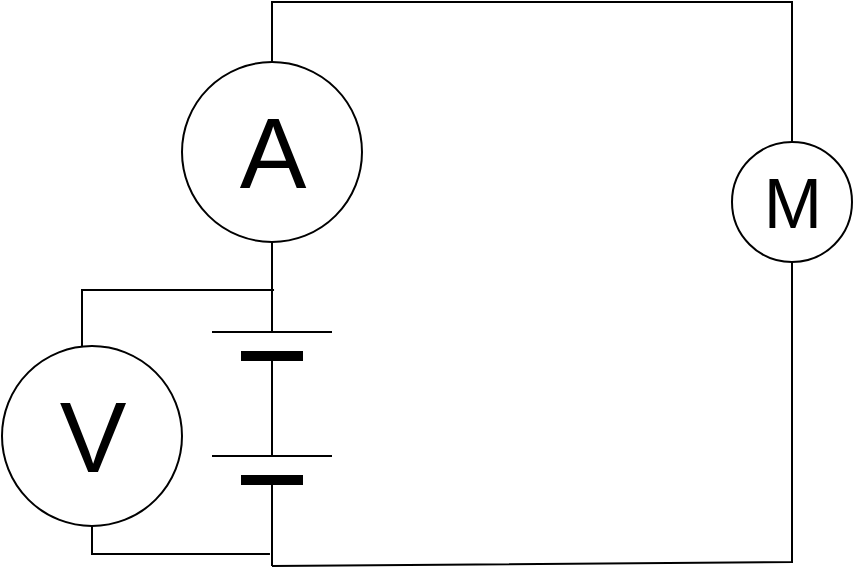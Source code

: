 <mxfile version="21.6.8" type="device">
  <diagram name="Page-1" id="16e2658f-23c8-b752-8be9-c03fbebb8bbe">
    <mxGraphModel dx="864" dy="508" grid="1" gridSize="10" guides="1" tooltips="1" connect="1" arrows="1" fold="1" page="1" pageScale="1" pageWidth="1100" pageHeight="850" background="none" math="0" shadow="0">
      <root>
        <mxCell id="0" />
        <mxCell id="1" parent="0" />
        <mxCell id="6d250d948d6a1778-1" value="" style="verticalLabelPosition=bottom;shadow=0;dashed=0;align=center;fillColor=#000000;html=1;verticalAlign=top;strokeWidth=1;shape=mxgraph.electrical.miscellaneous.monocell_battery;rounded=1;comic=0;labelBackgroundColor=none;fontFamily=Verdana;fontSize=12;rotation=-90;" parent="1" vertex="1">
          <mxGeometry x="180" y="290" width="100" height="60" as="geometry" />
        </mxCell>
        <mxCell id="AWRcn7BM7NFx9lXV8beA-1" value="" style="verticalLabelPosition=bottom;shadow=0;dashed=0;align=center;fillColor=#000000;html=1;verticalAlign=top;strokeWidth=1;shape=mxgraph.electrical.miscellaneous.monocell_battery;rounded=1;comic=0;labelBackgroundColor=none;fontFamily=Verdana;fontSize=12;rotation=-90;" vertex="1" parent="1">
          <mxGeometry x="180" y="352" width="100" height="60" as="geometry" />
        </mxCell>
        <mxCell id="AWRcn7BM7NFx9lXV8beA-2" value="A" style="verticalLabelPosition=middle;shadow=0;dashed=0;align=center;html=1;verticalAlign=middle;strokeWidth=1;shape=ellipse;aspect=fixed;fontSize=50;" vertex="1" parent="1">
          <mxGeometry x="185" y="180" width="90" height="90" as="geometry" />
        </mxCell>
        <mxCell id="AWRcn7BM7NFx9lXV8beA-3" value="V" style="verticalLabelPosition=middle;shadow=0;dashed=0;align=center;html=1;verticalAlign=middle;strokeWidth=1;shape=ellipse;aspect=fixed;fontSize=50;" vertex="1" parent="1">
          <mxGeometry x="95" y="322" width="90" height="90" as="geometry" />
        </mxCell>
        <mxCell id="AWRcn7BM7NFx9lXV8beA-4" value="" style="endArrow=none;html=1;rounded=0;exitX=0.5;exitY=0;exitDx=0;exitDy=0;entryX=0.5;entryY=0;entryDx=0;entryDy=0;" edge="1" parent="1" source="AWRcn7BM7NFx9lXV8beA-2" target="AWRcn7BM7NFx9lXV8beA-5">
          <mxGeometry width="50" height="50" relative="1" as="geometry">
            <mxPoint x="420" y="290" as="sourcePoint" />
            <mxPoint x="470" y="150" as="targetPoint" />
            <Array as="points">
              <mxPoint x="230" y="150" />
              <mxPoint x="490" y="150" />
            </Array>
          </mxGeometry>
        </mxCell>
        <mxCell id="AWRcn7BM7NFx9lXV8beA-5" value="M" style="verticalLabelPosition=middle;shadow=0;dashed=0;align=center;html=1;verticalAlign=middle;strokeWidth=1;shape=ellipse;aspect=fixed;fontSize=35;" vertex="1" parent="1">
          <mxGeometry x="460" y="220" width="60" height="60" as="geometry" />
        </mxCell>
        <mxCell id="AWRcn7BM7NFx9lXV8beA-7" value="" style="endArrow=none;html=1;rounded=0;entryX=0.5;entryY=1;entryDx=0;entryDy=0;exitX=0;exitY=0.5;exitDx=0;exitDy=0;exitPerimeter=0;" edge="1" parent="1" source="AWRcn7BM7NFx9lXV8beA-1" target="AWRcn7BM7NFx9lXV8beA-5">
          <mxGeometry width="50" height="50" relative="1" as="geometry">
            <mxPoint x="490" y="430" as="sourcePoint" />
            <mxPoint x="470" y="240" as="targetPoint" />
            <Array as="points">
              <mxPoint x="490" y="430" />
            </Array>
          </mxGeometry>
        </mxCell>
        <mxCell id="AWRcn7BM7NFx9lXV8beA-8" value="" style="endArrow=none;html=1;rounded=0;exitX=0.06;exitY=0.483;exitDx=0;exitDy=0;exitPerimeter=0;" edge="1" parent="1" source="AWRcn7BM7NFx9lXV8beA-1">
          <mxGeometry width="50" height="50" relative="1" as="geometry">
            <mxPoint x="90" y="462" as="sourcePoint" />
            <mxPoint x="140" y="412" as="targetPoint" />
            <Array as="points">
              <mxPoint x="140" y="426" />
            </Array>
          </mxGeometry>
        </mxCell>
        <mxCell id="AWRcn7BM7NFx9lXV8beA-9" value="" style="endArrow=none;html=1;rounded=0;entryX=0.76;entryY=0.517;entryDx=0;entryDy=0;entryPerimeter=0;" edge="1" parent="1" target="6d250d948d6a1778-1">
          <mxGeometry width="50" height="50" relative="1" as="geometry">
            <mxPoint x="135" y="322" as="sourcePoint" />
            <mxPoint x="185" y="272" as="targetPoint" />
            <Array as="points">
              <mxPoint x="135" y="294" />
            </Array>
          </mxGeometry>
        </mxCell>
      </root>
    </mxGraphModel>
  </diagram>
</mxfile>
